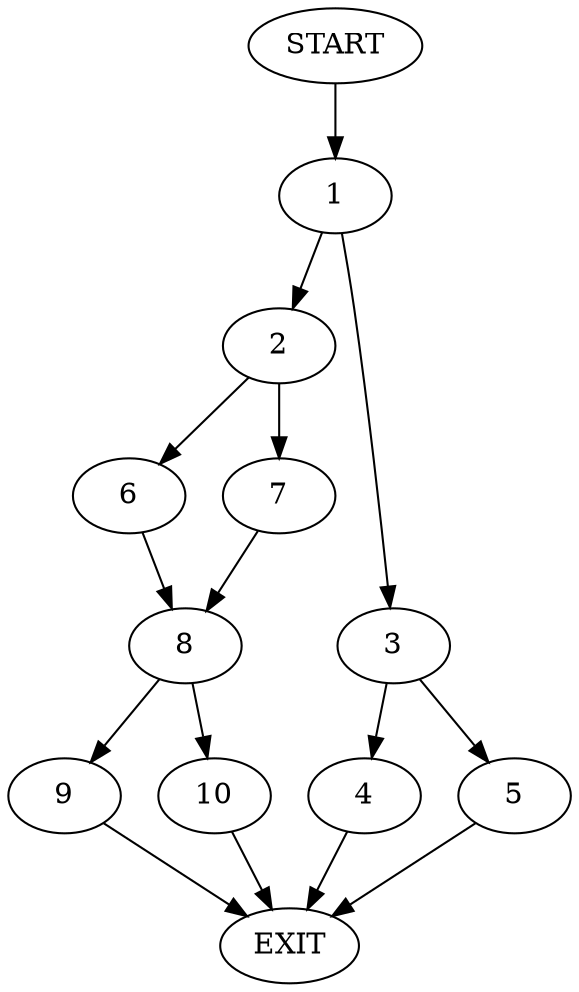 digraph {
0 [label="START"]
11 [label="EXIT"]
0 -> 1
1 -> 2
1 -> 3
3 -> 4
3 -> 5
2 -> 6
2 -> 7
5 -> 11
4 -> 11
6 -> 8
7 -> 8
8 -> 9
8 -> 10
10 -> 11
9 -> 11
}
